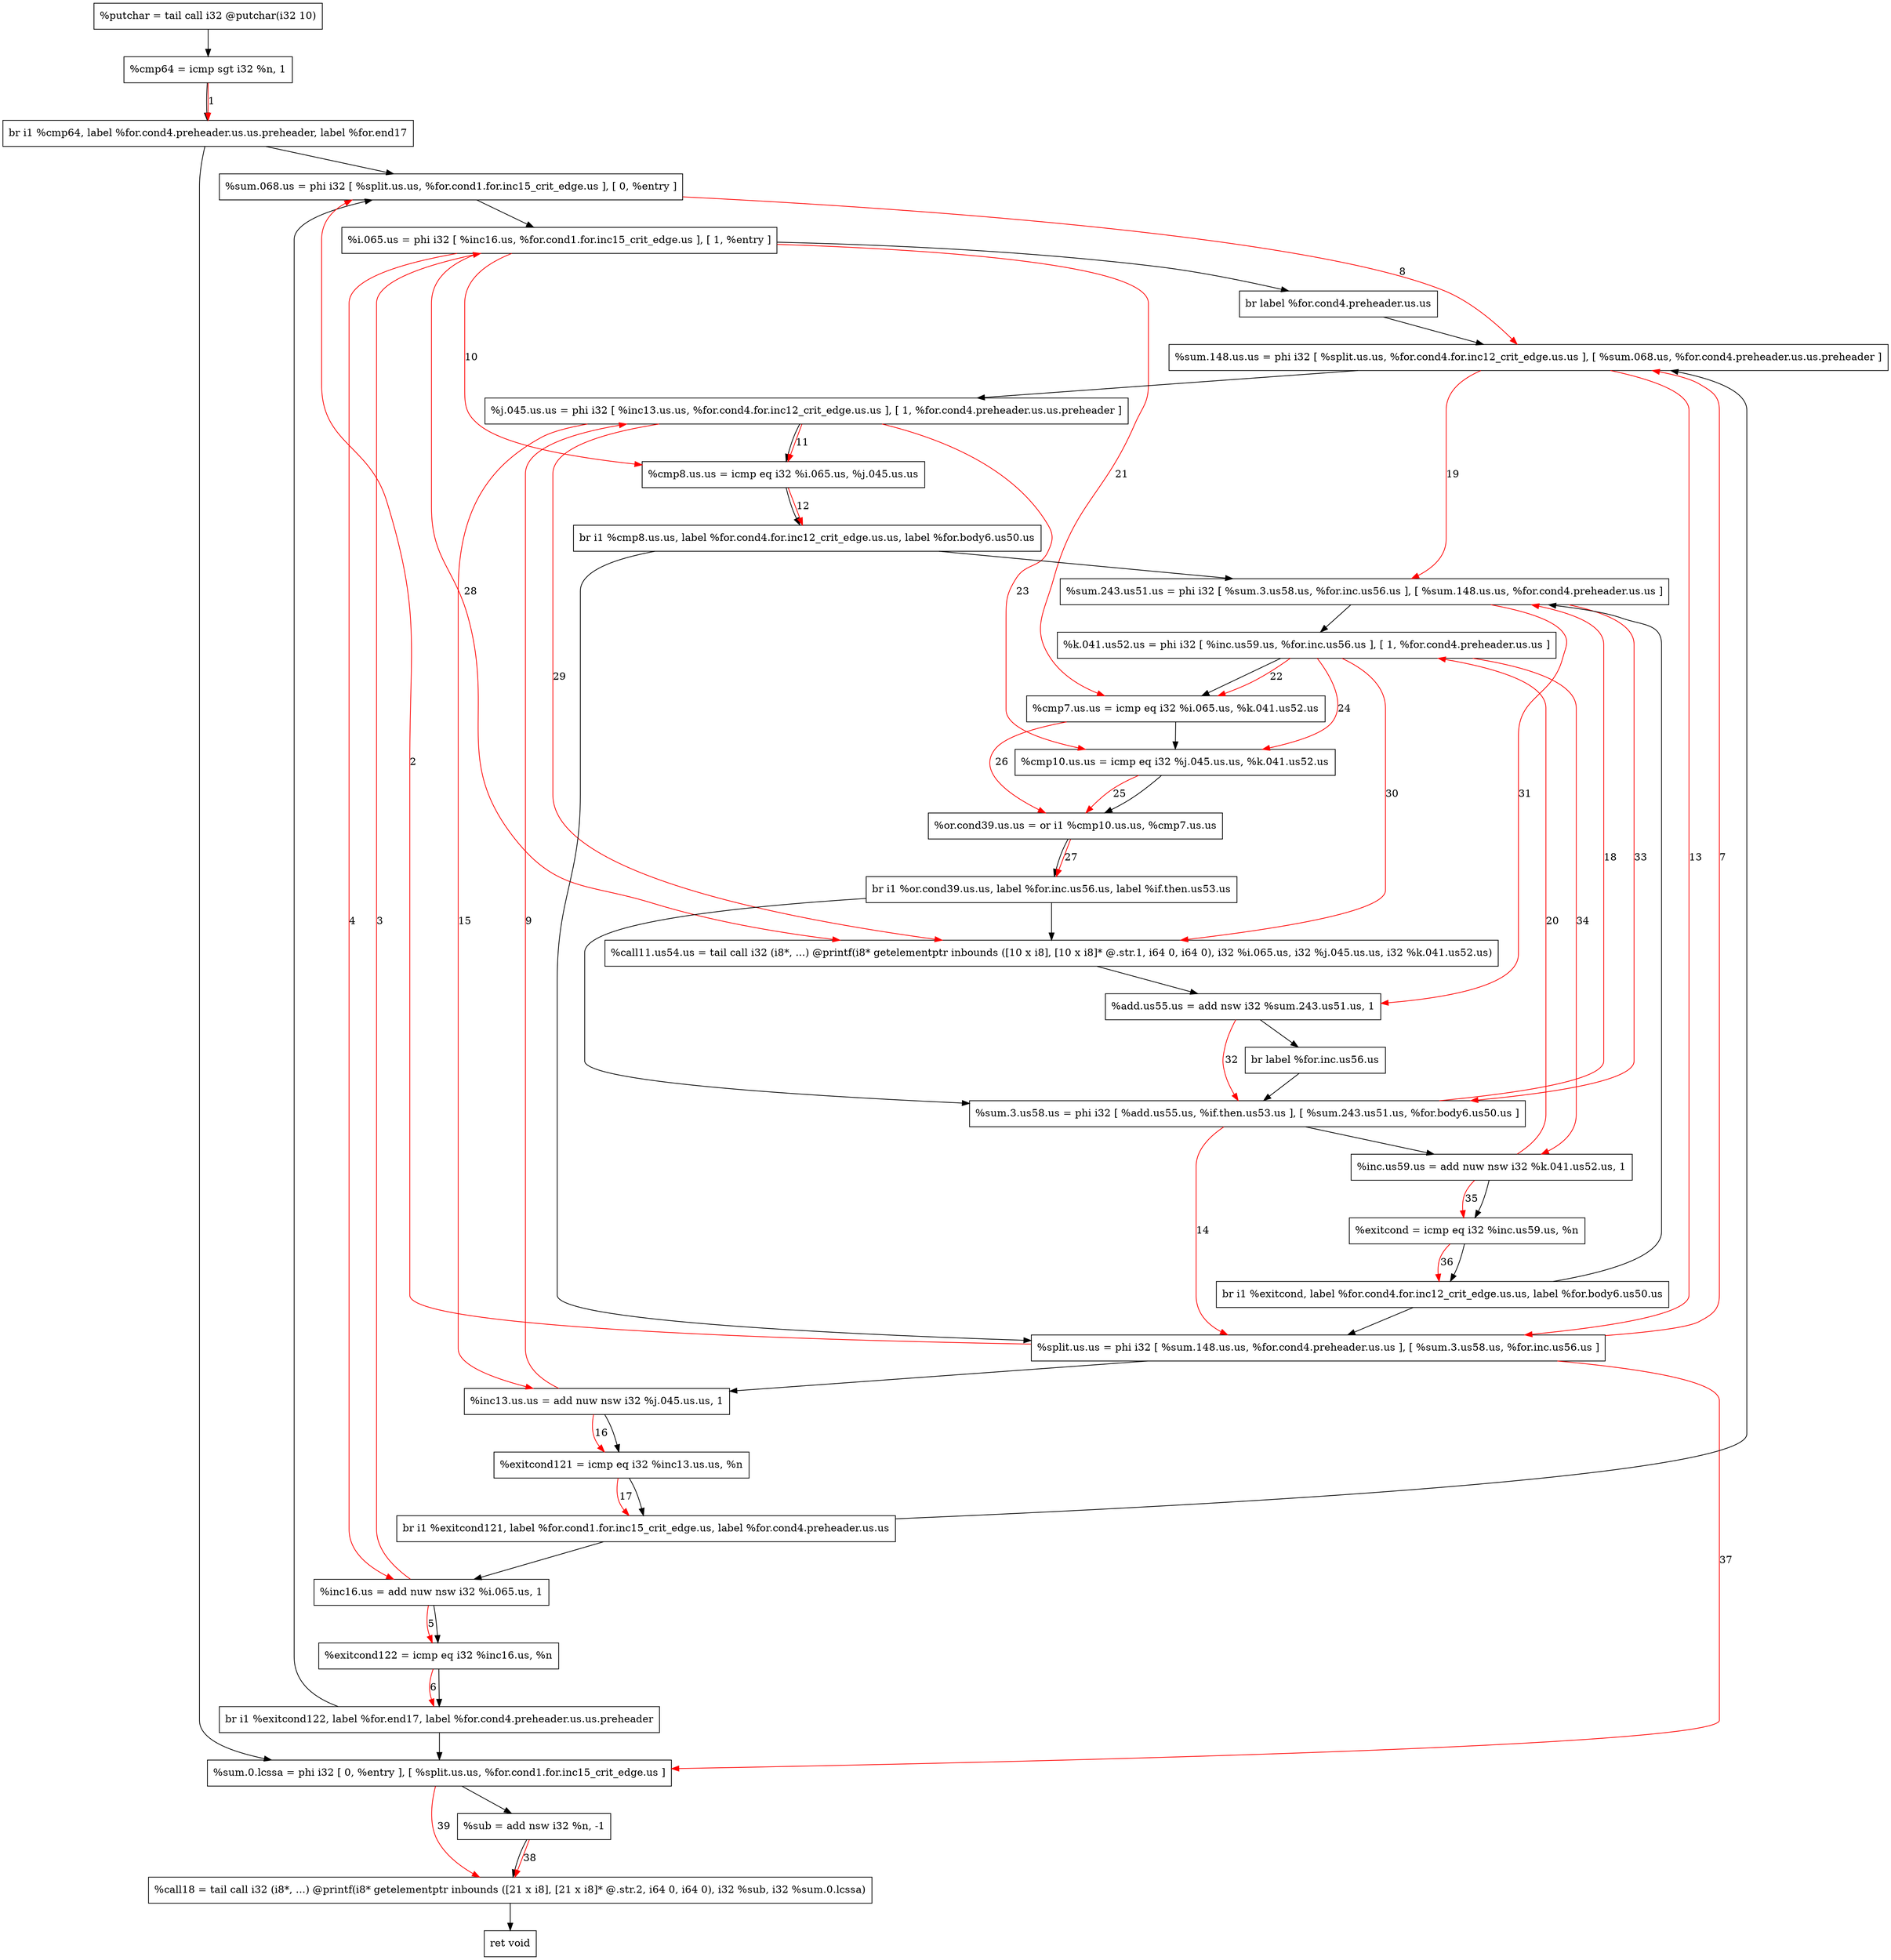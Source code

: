 digraph "CDFG for'func' function" {
	Node0x562db0fff150[shape=record, label="  %putchar = tail call i32 @putchar(i32 10)"]
	Node0x562db0fff270[shape=record, label="  %cmp64 = icmp sgt i32 %n, 1"]
	Node0x562db0f86db8[shape=record, label="  br i1 %cmp64, label %for.cond4.preheader.us.us.preheader, label %for.end17"]
	Node0x562db0fff688[shape=record, label="  %sum.068.us = phi i32 [ %split.us.us, %for.cond1.for.inc15_crit_edge.us ], [ 0, %entry ]"]
	Node0x562db0fff878[shape=record, label="  %i.065.us = phi i32 [ %inc16.us, %for.cond1.for.inc15_crit_edge.us ], [ 1, %entry ]"]
	Node0x562db0fffa48[shape=record, label="  br label %for.cond4.preheader.us.us"]
	Node0x562db0fffac0[shape=record, label="  %inc16.us = add nuw nsw i32 %i.065.us, 1"]
	Node0x562db0fffb30[shape=record, label="  %exitcond122 = icmp eq i32 %inc16.us, %n"]
	Node0x562db0f92228[shape=record, label="  br i1 %exitcond122, label %for.end17, label %for.cond4.preheader.us.us.preheader"]
	Node0x562db0fffda8[shape=record, label="  %sum.148.us.us = phi i32 [ %split.us.us, %for.cond4.for.inc12_crit_edge.us.us ], [ %sum.068.us, %for.cond4.preheader.us.us.preheader ]"]
	Node0x562db0fffed8[shape=record, label="  %j.045.us.us = phi i32 [ %inc13.us.us, %for.cond4.for.inc12_crit_edge.us.us ], [ 1, %for.cond4.preheader.us.us.preheader ]"]
	Node0x562db0ffffa0[shape=record, label="  %cmp8.us.us = icmp eq i32 %i.065.us, %j.045.us.us"]
	Node0x562db0f92348[shape=record, label="  br i1 %cmp8.us.us, label %for.cond4.for.inc12_crit_edge.us.us, label %for.body6.us50.us"]
	Node0x562db1000198[shape=record, label="  %split.us.us = phi i32 [ %sum.148.us.us, %for.cond4.preheader.us.us ], [ %sum.3.us58.us, %for.inc.us56.us ]"]
	Node0x562db1000260[shape=record, label="  %inc13.us.us = add nuw nsw i32 %j.045.us.us, 1"]
	Node0x562db10002d0[shape=record, label="  %exitcond121 = icmp eq i32 %inc13.us.us, %n"]
	Node0x562db0f92468[shape=record, label="  br i1 %exitcond121, label %for.cond1.for.inc15_crit_edge.us, label %for.cond4.preheader.us.us"]
	Node0x562db1000348[shape=record, label="  %sum.243.us51.us = phi i32 [ %sum.3.us58.us, %for.inc.us56.us ], [ %sum.148.us.us, %for.cond4.preheader.us.us ]"]
	Node0x562db1000478[shape=record, label="  %k.041.us52.us = phi i32 [ %inc.us59.us, %for.inc.us56.us ], [ 1, %for.cond4.preheader.us.us ]"]
	Node0x562db1000540[shape=record, label="  %cmp7.us.us = icmp eq i32 %i.065.us, %k.041.us52.us"]
	Node0x562db10005b0[shape=record, label="  %cmp10.us.us = icmp eq i32 %j.045.us.us, %k.041.us52.us"]
	Node0x562db1000970[shape=record, label="  %or.cond39.us.us = or i1 %cmp10.us.us, %cmp7.us.us"]
	Node0x562db0f92588[shape=record, label="  br i1 %or.cond39.us.us, label %for.inc.us56.us, label %if.then.us53.us"]
	Node0x562db1000e28[shape=record, label="  %call11.us54.us = tail call i32 (i8*, ...) @printf(i8* getelementptr inbounds ([10 x i8], [10 x i8]* @.str.1, i64 0, i64 0), i32 %i.065.us, i32 %j.045.us.us, i32 %k.041.us52.us)"]
	Node0x562db1000f60[shape=record, label="  %add.us55.us = add nsw i32 %sum.243.us51.us, 1"]
	Node0x562db0fff3a8[shape=record, label="  br label %for.inc.us56.us"]
	Node0x562db1001008[shape=record, label="  %sum.3.us58.us = phi i32 [ %add.us55.us, %if.then.us53.us ], [ %sum.243.us51.us, %for.body6.us50.us ]"]
	Node0x562db10010d0[shape=record, label="  %inc.us59.us = add nuw nsw i32 %k.041.us52.us, 1"]
	Node0x562db1001140[shape=record, label="  %exitcond = icmp eq i32 %inc.us59.us, %n"]
	Node0x562db10011c8[shape=record, label="  br i1 %exitcond, label %for.cond4.for.inc12_crit_edge.us.us, label %for.body6.us50.us"]
	Node0x562db1001218[shape=record, label="  %sum.0.lcssa = phi i32 [ 0, %entry ], [ %split.us.us, %for.cond1.for.inc15_crit_edge.us ]"]
	Node0x562db10012e0[shape=record, label="  %sub = add nsw i32 %n, -1"]
	Node0x562db1001440[shape=record, label="  %call18 = tail call i32 (i8*, ...) @printf(i8* getelementptr inbounds ([21 x i8], [21 x i8]* @.str.2, i64 0, i64 0), i32 %sub, i32 %sum.0.lcssa)"]
	Node0x562db10014e0[shape=record, label="  ret void"]
	Node0x562db0fff150 -> Node0x562db0fff270
	Node0x562db0fff270 -> Node0x562db0f86db8
	Node0x562db0f86db8 -> Node0x562db0fff688
	Node0x562db0f86db8 -> Node0x562db1001218
	Node0x562db0fff688 -> Node0x562db0fff878
	Node0x562db0fff878 -> Node0x562db0fffa48
	Node0x562db0fffa48 -> Node0x562db0fffda8
	Node0x562db0fffac0 -> Node0x562db0fffb30
	Node0x562db0fffb30 -> Node0x562db0f92228
	Node0x562db0f92228 -> Node0x562db1001218
	Node0x562db0f92228 -> Node0x562db0fff688
	Node0x562db0fffda8 -> Node0x562db0fffed8
	Node0x562db0fffed8 -> Node0x562db0ffffa0
	Node0x562db0ffffa0 -> Node0x562db0f92348
	Node0x562db0f92348 -> Node0x562db1000198
	Node0x562db0f92348 -> Node0x562db1000348
	Node0x562db1000198 -> Node0x562db1000260
	Node0x562db1000260 -> Node0x562db10002d0
	Node0x562db10002d0 -> Node0x562db0f92468
	Node0x562db0f92468 -> Node0x562db0fffac0
	Node0x562db0f92468 -> Node0x562db0fffda8
	Node0x562db1000348 -> Node0x562db1000478
	Node0x562db1000478 -> Node0x562db1000540
	Node0x562db1000540 -> Node0x562db10005b0
	Node0x562db10005b0 -> Node0x562db1000970
	Node0x562db1000970 -> Node0x562db0f92588
	Node0x562db0f92588 -> Node0x562db1001008
	Node0x562db0f92588 -> Node0x562db1000e28
	Node0x562db1000e28 -> Node0x562db1000f60
	Node0x562db1000f60 -> Node0x562db0fff3a8
	Node0x562db0fff3a8 -> Node0x562db1001008
	Node0x562db1001008 -> Node0x562db10010d0
	Node0x562db10010d0 -> Node0x562db1001140
	Node0x562db1001140 -> Node0x562db10011c8
	Node0x562db10011c8 -> Node0x562db1000198
	Node0x562db10011c8 -> Node0x562db1000348
	Node0x562db1001218 -> Node0x562db10012e0
	Node0x562db10012e0 -> Node0x562db1001440
	Node0x562db1001440 -> Node0x562db10014e0
edge [color=red]
	Node0x562db0fff270 -> Node0x562db0f86db8[label="1"]
	Node0x562db1000198 -> Node0x562db0fff688[label="2"]
	Node0x562db0fffac0 -> Node0x562db0fff878[label="3"]
	Node0x562db0fff878 -> Node0x562db0fffac0[label="4"]
	Node0x562db0fffac0 -> Node0x562db0fffb30[label="5"]
	Node0x562db0fffb30 -> Node0x562db0f92228[label="6"]
	Node0x562db1000198 -> Node0x562db0fffda8[label="7"]
	Node0x562db0fff688 -> Node0x562db0fffda8[label="8"]
	Node0x562db1000260 -> Node0x562db0fffed8[label="9"]
	Node0x562db0fff878 -> Node0x562db0ffffa0[label="10"]
	Node0x562db0fffed8 -> Node0x562db0ffffa0[label="11"]
	Node0x562db0ffffa0 -> Node0x562db0f92348[label="12"]
	Node0x562db0fffda8 -> Node0x562db1000198[label="13"]
	Node0x562db1001008 -> Node0x562db1000198[label="14"]
	Node0x562db0fffed8 -> Node0x562db1000260[label="15"]
	Node0x562db1000260 -> Node0x562db10002d0[label="16"]
	Node0x562db10002d0 -> Node0x562db0f92468[label="17"]
	Node0x562db1001008 -> Node0x562db1000348[label="18"]
	Node0x562db0fffda8 -> Node0x562db1000348[label="19"]
	Node0x562db10010d0 -> Node0x562db1000478[label="20"]
	Node0x562db0fff878 -> Node0x562db1000540[label="21"]
	Node0x562db1000478 -> Node0x562db1000540[label="22"]
	Node0x562db0fffed8 -> Node0x562db10005b0[label="23"]
	Node0x562db1000478 -> Node0x562db10005b0[label="24"]
	Node0x562db10005b0 -> Node0x562db1000970[label="25"]
	Node0x562db1000540 -> Node0x562db1000970[label="26"]
	Node0x562db1000970 -> Node0x562db0f92588[label="27"]
	Node0x562db0fff878 -> Node0x562db1000e28[label="28"]
	Node0x562db0fffed8 -> Node0x562db1000e28[label="29"]
	Node0x562db1000478 -> Node0x562db1000e28[label="30"]
	Node0x562db1000348 -> Node0x562db1000f60[label="31"]
	Node0x562db1000f60 -> Node0x562db1001008[label="32"]
	Node0x562db1000348 -> Node0x562db1001008[label="33"]
	Node0x562db1000478 -> Node0x562db10010d0[label="34"]
	Node0x562db10010d0 -> Node0x562db1001140[label="35"]
	Node0x562db1001140 -> Node0x562db10011c8[label="36"]
	Node0x562db1000198 -> Node0x562db1001218[label="37"]
	Node0x562db10012e0 -> Node0x562db1001440[label="38"]
	Node0x562db1001218 -> Node0x562db1001440[label="39"]
}
